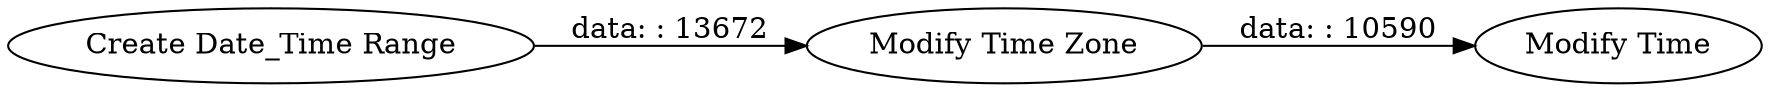 digraph {
	"2303512676257606315_3" [label="Modify Time"]
	"2303512676257606315_1" [label="Create Date_Time Range"]
	"2303512676257606315_2" [label="Modify Time Zone"]
	"2303512676257606315_2" -> "2303512676257606315_3" [label="data: : 10590"]
	"2303512676257606315_1" -> "2303512676257606315_2" [label="data: : 13672"]
	rankdir=LR
}
